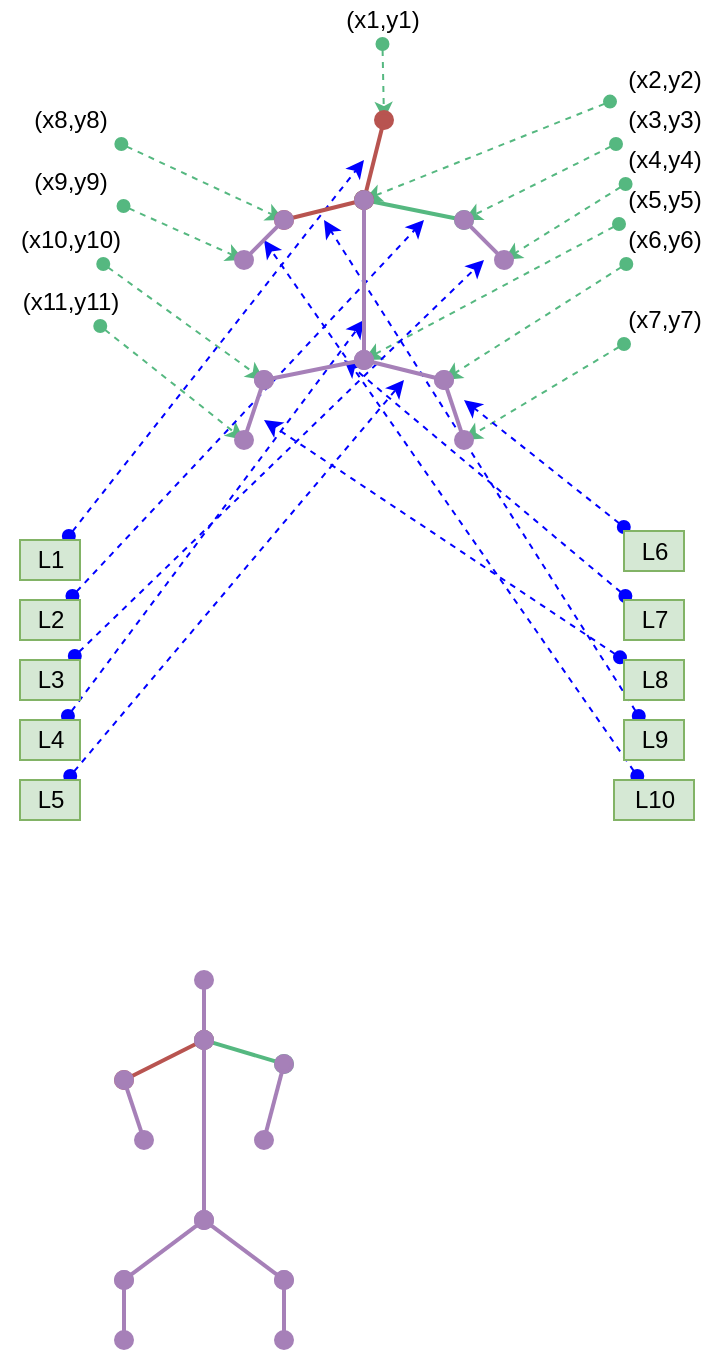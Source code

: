 <mxfile version="13.6.5">
    <diagram id="3Mlo2eFPYSynK22PyFky" name="Page-1">
        <mxGraphModel dx="1326" dy="609" grid="1" gridSize="10" guides="1" tooltips="1" connect="1" arrows="1" fold="1" page="1" pageScale="1" pageWidth="827" pageHeight="1169" math="0" shadow="0">
            <root>
                <mxCell id="0"/>
                <mxCell id="1" parent="0"/>
                <mxCell id="6qmOmNayFVmGzbX6OEdd-30" style="edgeStyle=none;rounded=0;orthogonalLoop=1;jettySize=auto;html=1;dashed=1;startArrow=oval;startFill=1;sourcePerimeterSpacing=2;endArrow=classic;endFill=1;targetPerimeterSpacing=2;strokeColor=#55B880;strokeWidth=1;" parent="1" source="6qmOmNayFVmGzbX6OEdd-15" edge="1">
                    <mxGeometry relative="1" as="geometry">
                        <mxPoint x="390" y="190" as="targetPoint"/>
                    </mxGeometry>
                </mxCell>
                <mxCell id="6qmOmNayFVmGzbX6OEdd-15" value="(x1,y1)" style="text;html=1;align=center;verticalAlign=middle;resizable=0;points=[];autosize=1;" parent="1" vertex="1">
                    <mxGeometry x="364" y="130" width="50" height="20" as="geometry"/>
                </mxCell>
                <mxCell id="6qmOmNayFVmGzbX6OEdd-37" style="edgeStyle=none;rounded=0;orthogonalLoop=1;jettySize=auto;html=1;dashed=1;startArrow=oval;startFill=1;sourcePerimeterSpacing=2;endArrow=classic;endFill=1;targetPerimeterSpacing=2;strokeColor=#55B880;strokeWidth=1;" parent="1" source="6qmOmNayFVmGzbX6OEdd-26" edge="1">
                    <mxGeometry relative="1" as="geometry">
                        <mxPoint x="330" y="320" as="targetPoint"/>
                    </mxGeometry>
                </mxCell>
                <mxCell id="6qmOmNayFVmGzbX6OEdd-26" value="(x10,y10)" style="text;html=1;align=center;verticalAlign=middle;resizable=0;points=[];autosize=1;" parent="1" vertex="1">
                    <mxGeometry x="198" y="240" width="70" height="20" as="geometry"/>
                </mxCell>
                <mxCell id="6qmOmNayFVmGzbX6OEdd-25" style="edgeStyle=none;rounded=0;orthogonalLoop=1;jettySize=auto;html=1;startArrow=oval;startFill=1;sourcePerimeterSpacing=2;endArrow=classic;endFill=1;targetPerimeterSpacing=2;strokeColor=#55B880;strokeWidth=1;dashed=1;" parent="1" source="6qmOmNayFVmGzbX6OEdd-16" edge="1">
                    <mxGeometry relative="1" as="geometry">
                        <mxPoint x="380" y="230" as="targetPoint"/>
                    </mxGeometry>
                </mxCell>
                <mxCell id="6qmOmNayFVmGzbX6OEdd-16" value="(x2,y2)" style="text;html=1;align=center;verticalAlign=middle;resizable=0;points=[];autosize=1;" parent="1" vertex="1">
                    <mxGeometry x="505" y="160" width="50" height="20" as="geometry"/>
                </mxCell>
                <mxCell id="6qmOmNayFVmGzbX6OEdd-28" style="edgeStyle=none;rounded=0;orthogonalLoop=1;jettySize=auto;html=1;dashed=1;startArrow=oval;startFill=1;sourcePerimeterSpacing=2;endArrow=classic;endFill=1;targetPerimeterSpacing=2;strokeColor=#55B880;strokeWidth=1;" parent="1" source="6qmOmNayFVmGzbX6OEdd-17" edge="1">
                    <mxGeometry relative="1" as="geometry">
                        <mxPoint x="430" y="240" as="targetPoint"/>
                    </mxGeometry>
                </mxCell>
                <mxCell id="6qmOmNayFVmGzbX6OEdd-17" value="(x3,y3)" style="text;html=1;align=center;verticalAlign=middle;resizable=0;points=[];autosize=1;" parent="1" vertex="1">
                    <mxGeometry x="505" y="180" width="50" height="20" as="geometry"/>
                </mxCell>
                <mxCell id="6qmOmNayFVmGzbX6OEdd-29" style="edgeStyle=none;rounded=0;orthogonalLoop=1;jettySize=auto;html=1;dashed=1;startArrow=oval;startFill=1;sourcePerimeterSpacing=2;endArrow=classic;endFill=1;targetPerimeterSpacing=2;strokeColor=#55B880;strokeWidth=1;" parent="1" source="6qmOmNayFVmGzbX6OEdd-18" edge="1">
                    <mxGeometry relative="1" as="geometry">
                        <mxPoint x="450" y="260" as="targetPoint"/>
                    </mxGeometry>
                </mxCell>
                <mxCell id="6qmOmNayFVmGzbX6OEdd-18" value="(x4,y4)" style="text;html=1;align=center;verticalAlign=middle;resizable=0;points=[];autosize=1;" parent="1" vertex="1">
                    <mxGeometry x="505" y="200" width="50" height="20" as="geometry"/>
                </mxCell>
                <mxCell id="6qmOmNayFVmGzbX6OEdd-31" style="edgeStyle=none;rounded=0;orthogonalLoop=1;jettySize=auto;html=1;dashed=1;startArrow=oval;startFill=1;sourcePerimeterSpacing=2;endArrow=classic;endFill=1;targetPerimeterSpacing=2;strokeColor=#55B880;strokeWidth=1;" parent="1" source="6qmOmNayFVmGzbX6OEdd-19" edge="1">
                    <mxGeometry relative="1" as="geometry">
                        <mxPoint x="380" y="310" as="targetPoint"/>
                    </mxGeometry>
                </mxCell>
                <mxCell id="6qmOmNayFVmGzbX6OEdd-19" value="(x5,y5)" style="text;html=1;align=center;verticalAlign=middle;resizable=0;points=[];autosize=1;" parent="1" vertex="1">
                    <mxGeometry x="505" y="220" width="50" height="20" as="geometry"/>
                </mxCell>
                <mxCell id="6qmOmNayFVmGzbX6OEdd-32" style="edgeStyle=none;rounded=0;orthogonalLoop=1;jettySize=auto;html=1;dashed=1;startArrow=oval;startFill=1;sourcePerimeterSpacing=2;endArrow=classic;endFill=1;targetPerimeterSpacing=2;strokeColor=#55B880;strokeWidth=1;" parent="1" source="6qmOmNayFVmGzbX6OEdd-20" edge="1">
                    <mxGeometry relative="1" as="geometry">
                        <mxPoint x="420" y="320" as="targetPoint"/>
                    </mxGeometry>
                </mxCell>
                <mxCell id="6qmOmNayFVmGzbX6OEdd-20" value="(x6,y6)" style="text;html=1;align=center;verticalAlign=middle;resizable=0;points=[];autosize=1;" parent="1" vertex="1">
                    <mxGeometry x="505" y="240" width="50" height="20" as="geometry"/>
                </mxCell>
                <mxCell id="6qmOmNayFVmGzbX6OEdd-33" style="edgeStyle=none;rounded=0;orthogonalLoop=1;jettySize=auto;html=1;dashed=1;startArrow=oval;startFill=1;sourcePerimeterSpacing=2;endArrow=classic;endFill=1;targetPerimeterSpacing=2;strokeColor=#55B880;strokeWidth=1;" parent="1" source="6qmOmNayFVmGzbX6OEdd-21" edge="1">
                    <mxGeometry relative="1" as="geometry">
                        <mxPoint x="430" y="350" as="targetPoint"/>
                    </mxGeometry>
                </mxCell>
                <mxCell id="6qmOmNayFVmGzbX6OEdd-21" value="(x7,y7)" style="text;html=1;align=center;verticalAlign=middle;resizable=0;points=[];autosize=1;" parent="1" vertex="1">
                    <mxGeometry x="505" y="280" width="50" height="20" as="geometry"/>
                </mxCell>
                <mxCell id="6qmOmNayFVmGzbX6OEdd-34" style="edgeStyle=none;rounded=0;orthogonalLoop=1;jettySize=auto;html=1;dashed=1;startArrow=oval;startFill=1;sourcePerimeterSpacing=2;endArrow=classic;endFill=1;targetPerimeterSpacing=2;strokeColor=#55B880;strokeWidth=1;" parent="1" source="6qmOmNayFVmGzbX6OEdd-22" edge="1">
                    <mxGeometry relative="1" as="geometry">
                        <mxPoint x="340" y="240" as="targetPoint"/>
                    </mxGeometry>
                </mxCell>
                <mxCell id="6qmOmNayFVmGzbX6OEdd-22" value="(x8,y8)" style="text;html=1;align=center;verticalAlign=middle;resizable=0;points=[];autosize=1;" parent="1" vertex="1">
                    <mxGeometry x="208" y="180" width="50" height="20" as="geometry"/>
                </mxCell>
                <mxCell id="6qmOmNayFVmGzbX6OEdd-36" style="edgeStyle=none;rounded=0;orthogonalLoop=1;jettySize=auto;html=1;dashed=1;startArrow=oval;startFill=1;sourcePerimeterSpacing=2;endArrow=classic;endFill=1;targetPerimeterSpacing=2;strokeColor=#55B880;strokeWidth=1;" parent="1" source="6qmOmNayFVmGzbX6OEdd-23" edge="1">
                    <mxGeometry relative="1" as="geometry">
                        <mxPoint x="320.0" y="260" as="targetPoint"/>
                    </mxGeometry>
                </mxCell>
                <mxCell id="6qmOmNayFVmGzbX6OEdd-23" value="(x9,y9)" style="text;html=1;align=center;verticalAlign=middle;resizable=0;points=[];autosize=1;" parent="1" vertex="1">
                    <mxGeometry x="208" y="211" width="50" height="20" as="geometry"/>
                </mxCell>
                <mxCell id="6qmOmNayFVmGzbX6OEdd-39" style="edgeStyle=none;rounded=0;orthogonalLoop=1;jettySize=auto;html=1;dashed=1;startArrow=oval;startFill=1;sourcePerimeterSpacing=2;endArrow=classic;endFill=1;targetPerimeterSpacing=2;strokeColor=#55B880;strokeWidth=1;" parent="1" source="6qmOmNayFVmGzbX6OEdd-38" edge="1">
                    <mxGeometry relative="1" as="geometry">
                        <mxPoint x="320.0" y="350" as="targetPoint"/>
                    </mxGeometry>
                </mxCell>
                <mxCell id="6qmOmNayFVmGzbX6OEdd-38" value="(x11,y11)" style="text;html=1;align=center;verticalAlign=middle;resizable=0;points=[];autosize=1;" parent="1" vertex="1">
                    <mxGeometry x="203" y="271" width="60" height="20" as="geometry"/>
                </mxCell>
                <mxCell id="6qmOmNayFVmGzbX6OEdd-41" style="edgeStyle=none;rounded=0;orthogonalLoop=1;jettySize=auto;html=1;dashed=1;startArrow=oval;startFill=1;sourcePerimeterSpacing=2;endArrow=classic;endFill=1;targetPerimeterSpacing=2;strokeColor=#0000FF;strokeWidth=1;" parent="1" source="6qmOmNayFVmGzbX6OEdd-40" edge="1">
                    <mxGeometry relative="1" as="geometry">
                        <mxPoint x="380" y="210" as="targetPoint"/>
                    </mxGeometry>
                </mxCell>
                <mxCell id="6qmOmNayFVmGzbX6OEdd-40" value="L1" style="text;html=1;align=center;verticalAlign=middle;resizable=0;points=[];autosize=1;fillColor=#d5e8d4;strokeColor=#82b366;" parent="1" vertex="1">
                    <mxGeometry x="208" y="400" width="30" height="20" as="geometry"/>
                </mxCell>
                <mxCell id="6qmOmNayFVmGzbX6OEdd-43" style="edgeStyle=none;rounded=0;orthogonalLoop=1;jettySize=auto;html=1;dashed=1;startArrow=oval;startFill=1;sourcePerimeterSpacing=2;endArrow=classic;endFill=1;targetPerimeterSpacing=2;strokeColor=#0000FF;strokeWidth=1;" parent="1" source="6qmOmNayFVmGzbX6OEdd-42" edge="1">
                    <mxGeometry relative="1" as="geometry">
                        <mxPoint x="410" y="240" as="targetPoint"/>
                    </mxGeometry>
                </mxCell>
                <mxCell id="6qmOmNayFVmGzbX6OEdd-42" value="L2" style="text;html=1;align=center;verticalAlign=middle;resizable=0;points=[];autosize=1;fillColor=#d5e8d4;strokeColor=#82b366;" parent="1" vertex="1">
                    <mxGeometry x="208" y="430" width="30" height="20" as="geometry"/>
                </mxCell>
                <mxCell id="6qmOmNayFVmGzbX6OEdd-56" style="edgeStyle=none;rounded=0;orthogonalLoop=1;jettySize=auto;html=1;dashed=1;startArrow=oval;startFill=1;sourcePerimeterSpacing=2;endArrow=classic;endFill=1;targetPerimeterSpacing=2;strokeColor=#0000FF;strokeWidth=1;" parent="1" source="6qmOmNayFVmGzbX6OEdd-44" edge="1">
                    <mxGeometry relative="1" as="geometry">
                        <mxPoint x="370" y="310" as="targetPoint"/>
                    </mxGeometry>
                </mxCell>
                <mxCell id="6qmOmNayFVmGzbX6OEdd-44" value="L7" style="text;html=1;align=center;verticalAlign=middle;resizable=0;points=[];autosize=1;fillColor=#d5e8d4;strokeColor=#82b366;" parent="1" vertex="1">
                    <mxGeometry x="510" y="430" width="30" height="20" as="geometry"/>
                </mxCell>
                <mxCell id="6qmOmNayFVmGzbX6OEdd-59" style="edgeStyle=none;rounded=0;orthogonalLoop=1;jettySize=auto;html=1;dashed=1;startArrow=oval;startFill=1;sourcePerimeterSpacing=2;endArrow=classic;endFill=1;targetPerimeterSpacing=2;strokeColor=#0000FF;strokeWidth=1;" parent="1" source="6qmOmNayFVmGzbX6OEdd-45" edge="1">
                    <mxGeometry relative="1" as="geometry">
                        <mxPoint x="330" y="250" as="targetPoint"/>
                    </mxGeometry>
                </mxCell>
                <mxCell id="6qmOmNayFVmGzbX6OEdd-45" value="L10" style="text;html=1;align=center;verticalAlign=middle;resizable=0;points=[];autosize=1;fillColor=#d5e8d4;strokeColor=#82b366;" parent="1" vertex="1">
                    <mxGeometry x="505" y="520" width="40" height="20" as="geometry"/>
                </mxCell>
                <mxCell id="6qmOmNayFVmGzbX6OEdd-58" style="edgeStyle=none;rounded=0;orthogonalLoop=1;jettySize=auto;html=1;dashed=1;startArrow=oval;startFill=1;sourcePerimeterSpacing=2;endArrow=classic;endFill=1;targetPerimeterSpacing=2;strokeColor=#0000FF;strokeWidth=1;" parent="1" source="6qmOmNayFVmGzbX6OEdd-46" edge="1">
                    <mxGeometry relative="1" as="geometry">
                        <mxPoint x="360" y="240" as="targetPoint"/>
                    </mxGeometry>
                </mxCell>
                <mxCell id="6qmOmNayFVmGzbX6OEdd-46" value="L9" style="text;html=1;align=center;verticalAlign=middle;resizable=0;points=[];autosize=1;fillColor=#d5e8d4;strokeColor=#82b366;" parent="1" vertex="1">
                    <mxGeometry x="510" y="490" width="30" height="20" as="geometry"/>
                </mxCell>
                <mxCell id="6qmOmNayFVmGzbX6OEdd-57" style="edgeStyle=none;rounded=0;orthogonalLoop=1;jettySize=auto;html=1;dashed=1;startArrow=oval;startFill=1;sourcePerimeterSpacing=2;endArrow=classic;endFill=1;targetPerimeterSpacing=2;strokeColor=#0000FF;strokeWidth=1;" parent="1" source="6qmOmNayFVmGzbX6OEdd-47" edge="1">
                    <mxGeometry relative="1" as="geometry">
                        <mxPoint x="330" y="340" as="targetPoint"/>
                    </mxGeometry>
                </mxCell>
                <mxCell id="6qmOmNayFVmGzbX6OEdd-47" value="L8" style="text;html=1;align=center;verticalAlign=middle;resizable=0;points=[];autosize=1;fillColor=#d5e8d4;strokeColor=#82b366;" parent="1" vertex="1">
                    <mxGeometry x="510" y="460" width="30" height="20" as="geometry"/>
                </mxCell>
                <mxCell id="6qmOmNayFVmGzbX6OEdd-53" style="edgeStyle=none;rounded=0;orthogonalLoop=1;jettySize=auto;html=1;dashed=1;startArrow=oval;startFill=1;sourcePerimeterSpacing=2;endArrow=classic;endFill=1;targetPerimeterSpacing=2;strokeColor=#0000FF;strokeWidth=1;" parent="1" source="6qmOmNayFVmGzbX6OEdd-48" edge="1">
                    <mxGeometry relative="1" as="geometry">
                        <mxPoint x="400" y="320" as="targetPoint"/>
                    </mxGeometry>
                </mxCell>
                <mxCell id="6qmOmNayFVmGzbX6OEdd-48" value="L5" style="text;html=1;align=center;verticalAlign=middle;resizable=0;points=[];autosize=1;fillColor=#d5e8d4;strokeColor=#82b366;" parent="1" vertex="1">
                    <mxGeometry x="208" y="520" width="30" height="20" as="geometry"/>
                </mxCell>
                <mxCell id="6qmOmNayFVmGzbX6OEdd-52" style="edgeStyle=none;rounded=0;orthogonalLoop=1;jettySize=auto;html=1;dashed=1;startArrow=oval;startFill=1;sourcePerimeterSpacing=2;endArrow=classic;endFill=1;targetPerimeterSpacing=2;strokeColor=#0000FF;strokeWidth=1;" parent="1" source="6qmOmNayFVmGzbX6OEdd-49" edge="1">
                    <mxGeometry relative="1" as="geometry">
                        <mxPoint x="380" y="290" as="targetPoint"/>
                    </mxGeometry>
                </mxCell>
                <mxCell id="6qmOmNayFVmGzbX6OEdd-49" value="L4" style="text;html=1;align=center;verticalAlign=middle;resizable=0;points=[];autosize=1;fillColor=#d5e8d4;strokeColor=#82b366;" parent="1" vertex="1">
                    <mxGeometry x="208" y="490" width="30" height="20" as="geometry"/>
                </mxCell>
                <mxCell id="6qmOmNayFVmGzbX6OEdd-51" style="edgeStyle=none;rounded=0;orthogonalLoop=1;jettySize=auto;html=1;dashed=1;startArrow=oval;startFill=1;sourcePerimeterSpacing=2;endArrow=classic;endFill=1;targetPerimeterSpacing=2;strokeColor=#0000FF;strokeWidth=1;" parent="1" source="6qmOmNayFVmGzbX6OEdd-50" edge="1">
                    <mxGeometry relative="1" as="geometry">
                        <mxPoint x="440" y="260" as="targetPoint"/>
                    </mxGeometry>
                </mxCell>
                <mxCell id="6qmOmNayFVmGzbX6OEdd-50" value="L3" style="text;html=1;align=center;verticalAlign=middle;resizable=0;points=[];autosize=1;fillColor=#d5e8d4;strokeColor=#82b366;" parent="1" vertex="1">
                    <mxGeometry x="208" y="460" width="30" height="20" as="geometry"/>
                </mxCell>
                <mxCell id="6qmOmNayFVmGzbX6OEdd-55" style="edgeStyle=none;rounded=0;orthogonalLoop=1;jettySize=auto;html=1;dashed=1;startArrow=oval;startFill=1;sourcePerimeterSpacing=2;endArrow=classic;endFill=1;targetPerimeterSpacing=2;strokeColor=#0000FF;strokeWidth=1;" parent="1" source="6qmOmNayFVmGzbX6OEdd-54" edge="1">
                    <mxGeometry relative="1" as="geometry">
                        <mxPoint x="430" y="330" as="targetPoint"/>
                    </mxGeometry>
                </mxCell>
                <mxCell id="6qmOmNayFVmGzbX6OEdd-54" value="L6" style="text;html=1;align=center;verticalAlign=middle;resizable=0;points=[];autosize=1;fillColor=#d5e8d4;strokeColor=#82b366;" parent="1" vertex="1">
                    <mxGeometry x="510" y="395.5" width="30" height="20" as="geometry"/>
                </mxCell>
                <mxCell id="6qmOmNayFVmGzbX6OEdd-237" value="" style="group" parent="1" vertex="1" connectable="0">
                    <mxGeometry x="320" y="190" width="130" height="160" as="geometry"/>
                </mxCell>
                <mxCell id="6qmOmNayFVmGzbX6OEdd-4" value="" style="endArrow=oval;html=1;fillColor=#f8cecc;strokeColor=#b85450;startArrow=oval;startFill=1;endFill=1;strokeWidth=2;targetPerimeterSpacing=4;sourcePerimeterSpacing=4;startSize=8;endSize=8;" parent="6qmOmNayFVmGzbX6OEdd-237" edge="1">
                    <mxGeometry width="50" height="50" relative="1" as="geometry">
                        <mxPoint x="60" y="40" as="sourcePoint"/>
                        <mxPoint x="70" as="targetPoint"/>
                    </mxGeometry>
                </mxCell>
                <mxCell id="6qmOmNayFVmGzbX6OEdd-5" value="" style="endArrow=oval;html=1;fillColor=#f8cecc;strokeColor=#55B880;startArrow=oval;startFill=1;endFill=1;strokeWidth=2;targetPerimeterSpacing=4;sourcePerimeterSpacing=4;startSize=8;endSize=8;" parent="6qmOmNayFVmGzbX6OEdd-237" edge="1">
                    <mxGeometry width="50" height="50" relative="1" as="geometry">
                        <mxPoint x="60" y="40" as="sourcePoint"/>
                        <mxPoint x="110" y="50" as="targetPoint"/>
                    </mxGeometry>
                </mxCell>
                <mxCell id="6qmOmNayFVmGzbX6OEdd-6" value="" style="endArrow=oval;html=1;fillColor=#f8cecc;strokeColor=#A680B8;startArrow=oval;startFill=1;endFill=1;strokeWidth=2;targetPerimeterSpacing=4;sourcePerimeterSpacing=4;startSize=8;endSize=8;" parent="6qmOmNayFVmGzbX6OEdd-237" edge="1">
                    <mxGeometry width="50" height="50" relative="1" as="geometry">
                        <mxPoint x="110" y="50" as="sourcePoint"/>
                        <mxPoint x="130" y="70" as="targetPoint"/>
                    </mxGeometry>
                </mxCell>
                <mxCell id="6qmOmNayFVmGzbX6OEdd-7" value="" style="endArrow=oval;html=1;fillColor=#f8cecc;strokeColor=#b85450;startArrow=oval;startFill=1;endFill=1;movable=0;resizable=0;rotatable=0;deletable=0;editable=0;connectable=0;strokeWidth=2;targetPerimeterSpacing=4;sourcePerimeterSpacing=4;startSize=8;endSize=8;" parent="6qmOmNayFVmGzbX6OEdd-237" edge="1">
                    <mxGeometry width="50" height="50" relative="1" as="geometry">
                        <mxPoint x="60" y="40" as="sourcePoint"/>
                        <mxPoint x="20" y="50" as="targetPoint"/>
                    </mxGeometry>
                </mxCell>
                <mxCell id="6qmOmNayFVmGzbX6OEdd-8" value="" style="endArrow=oval;html=1;fillColor=#f8cecc;strokeColor=#A680B8;startArrow=oval;startFill=1;endFill=1;movable=0;resizable=0;rotatable=0;deletable=0;editable=0;connectable=0;strokeWidth=2;targetPerimeterSpacing=4;sourcePerimeterSpacing=4;startSize=8;endSize=8;" parent="6qmOmNayFVmGzbX6OEdd-237" edge="1">
                    <mxGeometry width="50" height="50" relative="1" as="geometry">
                        <mxPoint y="70" as="sourcePoint"/>
                        <mxPoint x="20" y="50" as="targetPoint"/>
                    </mxGeometry>
                </mxCell>
                <mxCell id="6qmOmNayFVmGzbX6OEdd-9" value="" style="endArrow=oval;html=1;fillColor=#f8cecc;strokeColor=#A680B8;startArrow=oval;startFill=1;endFill=1;movable=0;resizable=0;rotatable=0;deletable=0;editable=0;connectable=0;strokeWidth=2;targetPerimeterSpacing=4;sourcePerimeterSpacing=4;startSize=8;endSize=8;" parent="6qmOmNayFVmGzbX6OEdd-237" edge="1">
                    <mxGeometry width="50" height="50" relative="1" as="geometry">
                        <mxPoint x="60" y="120" as="sourcePoint"/>
                        <mxPoint x="60" y="40" as="targetPoint"/>
                    </mxGeometry>
                </mxCell>
                <mxCell id="6qmOmNayFVmGzbX6OEdd-10" value="" style="endArrow=oval;html=1;fillColor=#f8cecc;strokeColor=#A680B8;startArrow=oval;startFill=1;endFill=1;movable=0;resizable=0;rotatable=0;deletable=0;editable=0;connectable=0;strokeWidth=2;targetPerimeterSpacing=4;sourcePerimeterSpacing=4;startSize=8;endSize=8;" parent="6qmOmNayFVmGzbX6OEdd-237" edge="1">
                    <mxGeometry width="50" height="50" relative="1" as="geometry">
                        <mxPoint x="10" y="130" as="sourcePoint"/>
                        <mxPoint x="60" y="120" as="targetPoint"/>
                    </mxGeometry>
                </mxCell>
                <mxCell id="6qmOmNayFVmGzbX6OEdd-11" value="" style="endArrow=oval;html=1;fillColor=#f8cecc;strokeColor=#A680B8;startArrow=oval;startFill=1;endFill=1;movable=0;resizable=0;rotatable=0;deletable=0;editable=0;connectable=0;strokeWidth=2;targetPerimeterSpacing=4;sourcePerimeterSpacing=4;startSize=8;endSize=8;" parent="6qmOmNayFVmGzbX6OEdd-237" edge="1">
                    <mxGeometry width="50" height="50" relative="1" as="geometry">
                        <mxPoint x="10" y="130" as="sourcePoint"/>
                        <mxPoint y="160" as="targetPoint"/>
                    </mxGeometry>
                </mxCell>
                <mxCell id="6qmOmNayFVmGzbX6OEdd-12" value="" style="endArrow=oval;html=1;fillColor=#f8cecc;strokeColor=#A680B8;startArrow=oval;startFill=1;endFill=1;movable=0;resizable=0;rotatable=0;deletable=0;editable=0;connectable=0;strokeWidth=2;targetPerimeterSpacing=4;sourcePerimeterSpacing=4;startSize=8;endSize=8;" parent="6qmOmNayFVmGzbX6OEdd-237" edge="1">
                    <mxGeometry width="50" height="50" relative="1" as="geometry">
                        <mxPoint x="100" y="130" as="sourcePoint"/>
                        <mxPoint x="60" y="120" as="targetPoint"/>
                    </mxGeometry>
                </mxCell>
                <mxCell id="6qmOmNayFVmGzbX6OEdd-13" value="" style="endArrow=oval;html=1;fillColor=#f8cecc;strokeColor=#A680B8;startArrow=oval;startFill=1;endFill=1;movable=0;resizable=0;rotatable=0;deletable=0;editable=0;connectable=0;strokeWidth=2;targetPerimeterSpacing=4;sourcePerimeterSpacing=4;startSize=8;endSize=8;" parent="6qmOmNayFVmGzbX6OEdd-237" edge="1">
                    <mxGeometry width="50" height="50" relative="1" as="geometry">
                        <mxPoint x="100" y="130" as="sourcePoint"/>
                        <mxPoint x="110" y="160" as="targetPoint"/>
                    </mxGeometry>
                </mxCell>
                <mxCell id="6qmOmNayFVmGzbX6OEdd-240" value="" style="endArrow=oval;html=1;fillColor=#f8cecc;strokeColor=#55B880;startArrow=oval;startFill=1;endFill=1;strokeWidth=2;targetPerimeterSpacing=4;sourcePerimeterSpacing=4;startSize=8;endSize=8;" parent="1" edge="1">
                    <mxGeometry width="50" height="50" relative="1" as="geometry">
                        <mxPoint x="299.998" y="650" as="sourcePoint"/>
                        <mxPoint x="340" y="662" as="targetPoint"/>
                    </mxGeometry>
                </mxCell>
                <mxCell id="6qmOmNayFVmGzbX6OEdd-241" value="" style="endArrow=oval;html=1;fillColor=#f8cecc;strokeColor=#A680B8;startArrow=oval;startFill=1;endFill=1;strokeWidth=2;targetPerimeterSpacing=4;sourcePerimeterSpacing=4;startSize=8;endSize=8;" parent="1" edge="1">
                    <mxGeometry width="50" height="50" relative="1" as="geometry">
                        <mxPoint x="340" y="662" as="sourcePoint"/>
                        <mxPoint x="330" y="700" as="targetPoint"/>
                    </mxGeometry>
                </mxCell>
                <mxCell id="6qmOmNayFVmGzbX6OEdd-242" value="" style="endArrow=oval;html=1;fillColor=#f8cecc;strokeColor=#b85450;startArrow=oval;startFill=1;endFill=1;movable=0;resizable=0;rotatable=0;deletable=0;editable=0;connectable=0;strokeWidth=2;targetPerimeterSpacing=4;sourcePerimeterSpacing=4;startSize=8;endSize=8;" parent="1" edge="1">
                    <mxGeometry width="50" height="50" relative="1" as="geometry">
                        <mxPoint x="300" y="650" as="sourcePoint"/>
                        <mxPoint x="260" y="670" as="targetPoint"/>
                    </mxGeometry>
                </mxCell>
                <mxCell id="6qmOmNayFVmGzbX6OEdd-243" value="" style="endArrow=oval;html=1;fillColor=#f8cecc;strokeColor=#A680B8;startArrow=oval;startFill=1;endFill=1;movable=0;resizable=0;rotatable=0;deletable=0;editable=0;connectable=0;strokeWidth=2;targetPerimeterSpacing=4;sourcePerimeterSpacing=4;startSize=8;endSize=8;" parent="1" edge="1">
                    <mxGeometry width="50" height="50" relative="1" as="geometry">
                        <mxPoint x="270" y="700" as="sourcePoint"/>
                        <mxPoint x="260" y="670" as="targetPoint"/>
                    </mxGeometry>
                </mxCell>
                <mxCell id="6qmOmNayFVmGzbX6OEdd-244" value="" style="endArrow=oval;html=1;fillColor=#f8cecc;strokeColor=#A680B8;startArrow=oval;startFill=1;endFill=1;movable=0;resizable=0;rotatable=0;deletable=0;editable=0;connectable=0;strokeWidth=2;targetPerimeterSpacing=4;sourcePerimeterSpacing=4;startSize=8;endSize=8;" parent="1" edge="1">
                    <mxGeometry width="50" height="50" relative="1" as="geometry">
                        <mxPoint x="300" y="740" as="sourcePoint"/>
                        <mxPoint x="300" y="650" as="targetPoint"/>
                    </mxGeometry>
                </mxCell>
                <mxCell id="6qmOmNayFVmGzbX6OEdd-245" value="" style="endArrow=oval;html=1;fillColor=#f8cecc;strokeColor=#A680B8;startArrow=oval;startFill=1;endFill=1;movable=0;resizable=0;rotatable=0;deletable=0;editable=0;connectable=0;strokeWidth=2;targetPerimeterSpacing=4;sourcePerimeterSpacing=4;startSize=8;endSize=8;" parent="1" edge="1">
                    <mxGeometry width="50" height="50" relative="1" as="geometry">
                        <mxPoint x="260" y="770" as="sourcePoint"/>
                        <mxPoint x="300" y="740" as="targetPoint"/>
                    </mxGeometry>
                </mxCell>
                <mxCell id="6qmOmNayFVmGzbX6OEdd-246" value="" style="endArrow=oval;html=1;fillColor=#f8cecc;strokeColor=#A680B8;startArrow=oval;startFill=1;endFill=1;movable=0;resizable=0;rotatable=0;deletable=0;editable=0;connectable=0;strokeWidth=2;targetPerimeterSpacing=4;sourcePerimeterSpacing=4;startSize=8;endSize=8;" parent="1" edge="1">
                    <mxGeometry width="50" height="50" relative="1" as="geometry">
                        <mxPoint x="260" y="770" as="sourcePoint"/>
                        <mxPoint x="260" y="800" as="targetPoint"/>
                    </mxGeometry>
                </mxCell>
                <mxCell id="6qmOmNayFVmGzbX6OEdd-247" value="" style="endArrow=oval;html=1;fillColor=#f8cecc;strokeColor=#A680B8;startArrow=oval;startFill=1;endFill=1;movable=0;resizable=0;rotatable=0;deletable=0;editable=0;connectable=0;strokeWidth=2;targetPerimeterSpacing=4;sourcePerimeterSpacing=4;startSize=8;endSize=8;" parent="1" edge="1">
                    <mxGeometry width="50" height="50" relative="1" as="geometry">
                        <mxPoint x="340" y="770" as="sourcePoint"/>
                        <mxPoint x="300" y="740" as="targetPoint"/>
                    </mxGeometry>
                </mxCell>
                <mxCell id="6qmOmNayFVmGzbX6OEdd-248" value="" style="endArrow=oval;html=1;fillColor=#f8cecc;strokeColor=#A680B8;startArrow=oval;startFill=1;endFill=1;movable=0;resizable=0;rotatable=0;deletable=0;editable=0;connectable=0;strokeWidth=2;targetPerimeterSpacing=4;sourcePerimeterSpacing=4;startSize=8;endSize=8;" parent="1" edge="1">
                    <mxGeometry width="50" height="50" relative="1" as="geometry">
                        <mxPoint x="340" y="770" as="sourcePoint"/>
                        <mxPoint x="340" y="800" as="targetPoint"/>
                    </mxGeometry>
                </mxCell>
                <mxCell id="zmI7ZsUh0PBgTFGTbGeC-2" value="" style="endArrow=oval;html=1;fillColor=#f8cecc;strokeColor=#A680B8;startArrow=oval;startFill=1;endFill=1;strokeWidth=2;targetPerimeterSpacing=4;sourcePerimeterSpacing=4;startSize=8;endSize=8;" parent="1" edge="1">
                    <mxGeometry width="50" height="50" relative="1" as="geometry">
                        <mxPoint x="300" y="650" as="sourcePoint"/>
                        <mxPoint x="300" y="620" as="targetPoint"/>
                    </mxGeometry>
                </mxCell>
            </root>
        </mxGraphModel>
    </diagram>
</mxfile>